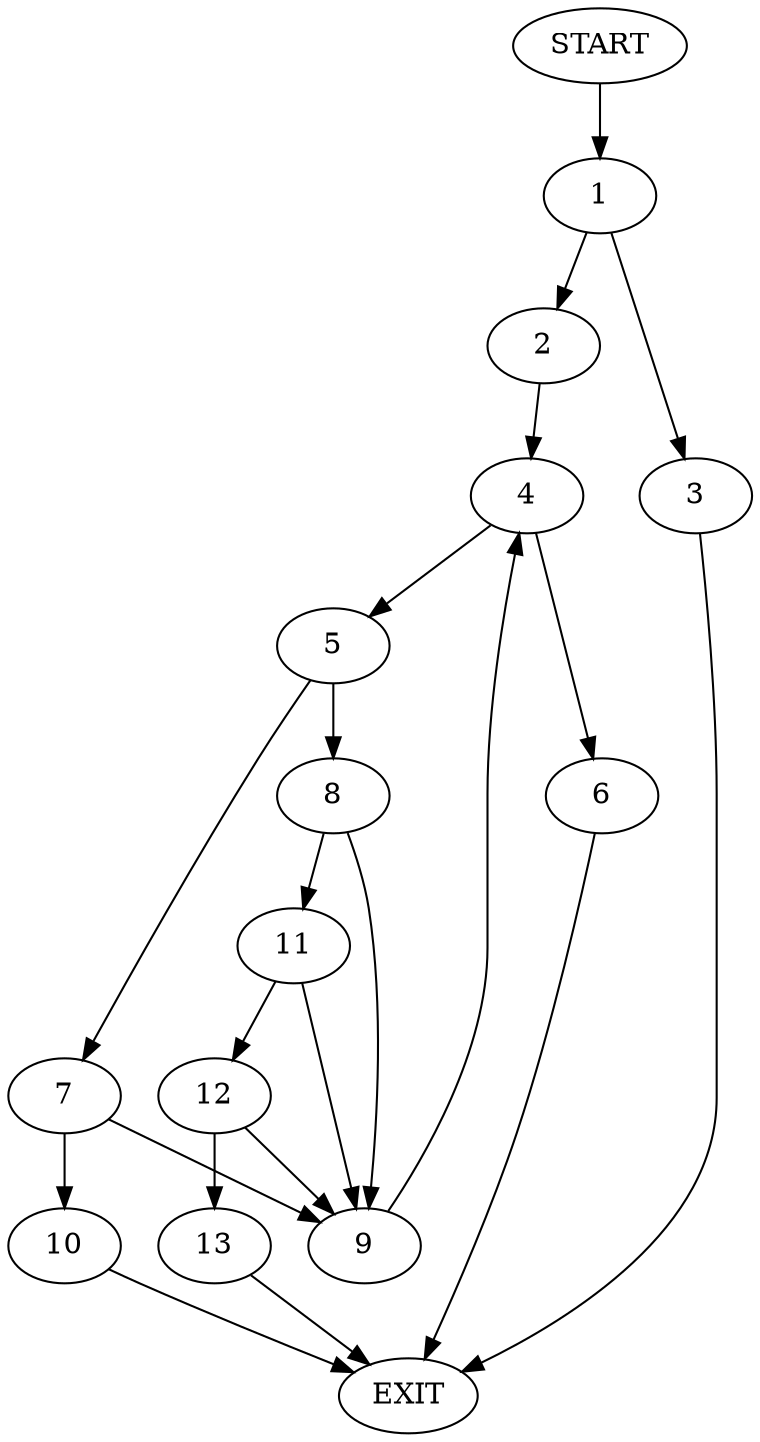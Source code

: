 digraph {
0 [label="START"]
14 [label="EXIT"]
0 -> 1
1 -> 2
1 -> 3
3 -> 14
2 -> 4
4 -> 5
4 -> 6
6 -> 14
5 -> 7
5 -> 8
7 -> 9
7 -> 10
8 -> 9
8 -> 11
9 -> 4
10 -> 14
11 -> 9
11 -> 12
12 -> 13
12 -> 9
13 -> 14
}

